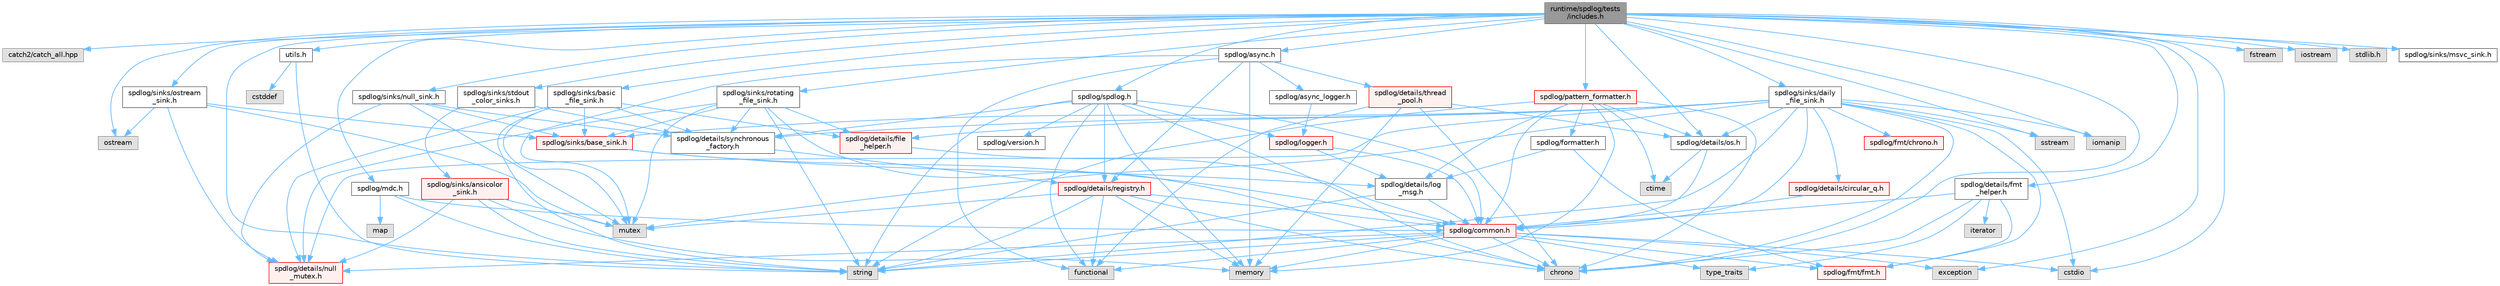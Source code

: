 digraph "runtime/spdlog/tests/includes.h"
{
 // LATEX_PDF_SIZE
  bgcolor="transparent";
  edge [fontname=Helvetica,fontsize=10,labelfontname=Helvetica,labelfontsize=10];
  node [fontname=Helvetica,fontsize=10,shape=box,height=0.2,width=0.4];
  Node1 [id="Node000001",label="runtime/spdlog/tests\l/includes.h",height=0.2,width=0.4,color="gray40", fillcolor="grey60", style="filled", fontcolor="black",tooltip=" "];
  Node1 -> Node2 [id="edge1_Node000001_Node000002",color="steelblue1",style="solid",tooltip=" "];
  Node2 [id="Node000002",label="catch2/catch_all.hpp",height=0.2,width=0.4,color="grey60", fillcolor="#E0E0E0", style="filled",tooltip=" "];
  Node1 -> Node3 [id="edge2_Node000001_Node000003",color="steelblue1",style="solid",tooltip=" "];
  Node3 [id="Node000003",label="utils.h",height=0.2,width=0.4,color="grey40", fillcolor="white", style="filled",URL="$tests_2utils_8h.html",tooltip=" "];
  Node3 -> Node4 [id="edge3_Node000003_Node000004",color="steelblue1",style="solid",tooltip=" "];
  Node4 [id="Node000004",label="cstddef",height=0.2,width=0.4,color="grey60", fillcolor="#E0E0E0", style="filled",tooltip=" "];
  Node3 -> Node5 [id="edge4_Node000003_Node000005",color="steelblue1",style="solid",tooltip=" "];
  Node5 [id="Node000005",label="string",height=0.2,width=0.4,color="grey60", fillcolor="#E0E0E0", style="filled",tooltip=" "];
  Node1 -> Node6 [id="edge5_Node000001_Node000006",color="steelblue1",style="solid",tooltip=" "];
  Node6 [id="Node000006",label="chrono",height=0.2,width=0.4,color="grey60", fillcolor="#E0E0E0", style="filled",tooltip=" "];
  Node1 -> Node7 [id="edge6_Node000001_Node000007",color="steelblue1",style="solid",tooltip=" "];
  Node7 [id="Node000007",label="cstdio",height=0.2,width=0.4,color="grey60", fillcolor="#E0E0E0", style="filled",tooltip=" "];
  Node1 -> Node8 [id="edge7_Node000001_Node000008",color="steelblue1",style="solid",tooltip=" "];
  Node8 [id="Node000008",label="exception",height=0.2,width=0.4,color="grey60", fillcolor="#E0E0E0", style="filled",tooltip=" "];
  Node1 -> Node9 [id="edge8_Node000001_Node000009",color="steelblue1",style="solid",tooltip=" "];
  Node9 [id="Node000009",label="fstream",height=0.2,width=0.4,color="grey60", fillcolor="#E0E0E0", style="filled",tooltip=" "];
  Node1 -> Node10 [id="edge9_Node000001_Node000010",color="steelblue1",style="solid",tooltip=" "];
  Node10 [id="Node000010",label="iostream",height=0.2,width=0.4,color="grey60", fillcolor="#E0E0E0", style="filled",tooltip=" "];
  Node1 -> Node11 [id="edge10_Node000001_Node000011",color="steelblue1",style="solid",tooltip=" "];
  Node11 [id="Node000011",label="ostream",height=0.2,width=0.4,color="grey60", fillcolor="#E0E0E0", style="filled",tooltip=" "];
  Node1 -> Node12 [id="edge11_Node000001_Node000012",color="steelblue1",style="solid",tooltip=" "];
  Node12 [id="Node000012",label="sstream",height=0.2,width=0.4,color="grey60", fillcolor="#E0E0E0", style="filled",tooltip=" "];
  Node1 -> Node5 [id="edge12_Node000001_Node000005",color="steelblue1",style="solid",tooltip=" "];
  Node1 -> Node13 [id="edge13_Node000001_Node000013",color="steelblue1",style="solid",tooltip=" "];
  Node13 [id="Node000013",label="iomanip",height=0.2,width=0.4,color="grey60", fillcolor="#E0E0E0", style="filled",tooltip=" "];
  Node1 -> Node14 [id="edge14_Node000001_Node000014",color="steelblue1",style="solid",tooltip=" "];
  Node14 [id="Node000014",label="stdlib.h",height=0.2,width=0.4,color="grey60", fillcolor="#E0E0E0", style="filled",tooltip=" "];
  Node1 -> Node15 [id="edge15_Node000001_Node000015",color="steelblue1",style="solid",tooltip=" "];
  Node15 [id="Node000015",label="spdlog/spdlog.h",height=0.2,width=0.4,color="grey40", fillcolor="white", style="filled",URL="$spdlog_8h.html",tooltip=" "];
  Node15 -> Node16 [id="edge16_Node000015_Node000016",color="steelblue1",style="solid",tooltip=" "];
  Node16 [id="Node000016",label="spdlog/common.h",height=0.2,width=0.4,color="red", fillcolor="#FFF0F0", style="filled",URL="$common_8h.html",tooltip=" "];
  Node16 -> Node17 [id="edge17_Node000016_Node000017",color="steelblue1",style="solid",tooltip=" "];
  Node17 [id="Node000017",label="spdlog/details/null\l_mutex.h",height=0.2,width=0.4,color="red", fillcolor="#FFF0F0", style="filled",URL="$null__mutex_8h.html",tooltip=" "];
  Node16 -> Node6 [id="edge18_Node000016_Node000006",color="steelblue1",style="solid",tooltip=" "];
  Node16 -> Node7 [id="edge19_Node000016_Node000007",color="steelblue1",style="solid",tooltip=" "];
  Node16 -> Node8 [id="edge20_Node000016_Node000008",color="steelblue1",style="solid",tooltip=" "];
  Node16 -> Node21 [id="edge21_Node000016_Node000021",color="steelblue1",style="solid",tooltip=" "];
  Node21 [id="Node000021",label="functional",height=0.2,width=0.4,color="grey60", fillcolor="#E0E0E0", style="filled",tooltip=" "];
  Node16 -> Node23 [id="edge22_Node000016_Node000023",color="steelblue1",style="solid",tooltip=" "];
  Node23 [id="Node000023",label="memory",height=0.2,width=0.4,color="grey60", fillcolor="#E0E0E0", style="filled",tooltip=" "];
  Node16 -> Node5 [id="edge23_Node000016_Node000005",color="steelblue1",style="solid",tooltip=" "];
  Node16 -> Node24 [id="edge24_Node000016_Node000024",color="steelblue1",style="solid",tooltip=" "];
  Node24 [id="Node000024",label="type_traits",height=0.2,width=0.4,color="grey60", fillcolor="#E0E0E0", style="filled",tooltip=" "];
  Node16 -> Node25 [id="edge25_Node000016_Node000025",color="steelblue1",style="solid",tooltip=" "];
  Node25 [id="Node000025",label="spdlog/fmt/fmt.h",height=0.2,width=0.4,color="red", fillcolor="#FFF0F0", style="filled",URL="$fmt_8h.html",tooltip=" "];
  Node15 -> Node184 [id="edge26_Node000015_Node000184",color="steelblue1",style="solid",tooltip=" "];
  Node184 [id="Node000184",label="spdlog/details/registry.h",height=0.2,width=0.4,color="red", fillcolor="#FFF0F0", style="filled",URL="$registry_8h.html",tooltip=" "];
  Node184 -> Node16 [id="edge27_Node000184_Node000016",color="steelblue1",style="solid",tooltip=" "];
  Node184 -> Node6 [id="edge28_Node000184_Node000006",color="steelblue1",style="solid",tooltip=" "];
  Node184 -> Node21 [id="edge29_Node000184_Node000021",color="steelblue1",style="solid",tooltip=" "];
  Node184 -> Node23 [id="edge30_Node000184_Node000023",color="steelblue1",style="solid",tooltip=" "];
  Node184 -> Node187 [id="edge31_Node000184_Node000187",color="steelblue1",style="solid",tooltip=" "];
  Node187 [id="Node000187",label="mutex",height=0.2,width=0.4,color="grey60", fillcolor="#E0E0E0", style="filled",tooltip=" "];
  Node184 -> Node5 [id="edge32_Node000184_Node000005",color="steelblue1",style="solid",tooltip=" "];
  Node15 -> Node190 [id="edge33_Node000015_Node000190",color="steelblue1",style="solid",tooltip=" "];
  Node190 [id="Node000190",label="spdlog/details/synchronous\l_factory.h",height=0.2,width=0.4,color="grey40", fillcolor="white", style="filled",URL="$synchronous__factory_8h.html",tooltip=" "];
  Node190 -> Node184 [id="edge34_Node000190_Node000184",color="steelblue1",style="solid",tooltip=" "];
  Node15 -> Node191 [id="edge35_Node000015_Node000191",color="steelblue1",style="solid",tooltip=" "];
  Node191 [id="Node000191",label="spdlog/logger.h",height=0.2,width=0.4,color="red", fillcolor="#FFF0F0", style="filled",URL="$logger_8h.html",tooltip=" "];
  Node191 -> Node16 [id="edge36_Node000191_Node000016",color="steelblue1",style="solid",tooltip=" "];
  Node191 -> Node196 [id="edge37_Node000191_Node000196",color="steelblue1",style="solid",tooltip=" "];
  Node196 [id="Node000196",label="spdlog/details/log\l_msg.h",height=0.2,width=0.4,color="grey40", fillcolor="white", style="filled",URL="$log__msg_8h.html",tooltip=" "];
  Node196 -> Node16 [id="edge38_Node000196_Node000016",color="steelblue1",style="solid",tooltip=" "];
  Node196 -> Node5 [id="edge39_Node000196_Node000005",color="steelblue1",style="solid",tooltip=" "];
  Node15 -> Node197 [id="edge40_Node000015_Node000197",color="steelblue1",style="solid",tooltip=" "];
  Node197 [id="Node000197",label="spdlog/version.h",height=0.2,width=0.4,color="grey40", fillcolor="white", style="filled",URL="$spdlog_2include_2spdlog_2version_8h.html",tooltip=" "];
  Node15 -> Node6 [id="edge41_Node000015_Node000006",color="steelblue1",style="solid",tooltip=" "];
  Node15 -> Node21 [id="edge42_Node000015_Node000021",color="steelblue1",style="solid",tooltip=" "];
  Node15 -> Node23 [id="edge43_Node000015_Node000023",color="steelblue1",style="solid",tooltip=" "];
  Node15 -> Node5 [id="edge44_Node000015_Node000005",color="steelblue1",style="solid",tooltip=" "];
  Node1 -> Node198 [id="edge45_Node000001_Node000198",color="steelblue1",style="solid",tooltip=" "];
  Node198 [id="Node000198",label="spdlog/async.h",height=0.2,width=0.4,color="grey40", fillcolor="white", style="filled",URL="$async_8h.html",tooltip=" "];
  Node198 -> Node199 [id="edge46_Node000198_Node000199",color="steelblue1",style="solid",tooltip=" "];
  Node199 [id="Node000199",label="spdlog/async_logger.h",height=0.2,width=0.4,color="grey40", fillcolor="white", style="filled",URL="$async__logger_8h.html",tooltip=" "];
  Node199 -> Node191 [id="edge47_Node000199_Node000191",color="steelblue1",style="solid",tooltip=" "];
  Node198 -> Node184 [id="edge48_Node000198_Node000184",color="steelblue1",style="solid",tooltip=" "];
  Node198 -> Node200 [id="edge49_Node000198_Node000200",color="steelblue1",style="solid",tooltip=" "];
  Node200 [id="Node000200",label="spdlog/details/thread\l_pool.h",height=0.2,width=0.4,color="red", fillcolor="#FFF0F0", style="filled",URL="$thread__pool_8h.html",tooltip=" "];
  Node200 -> Node202 [id="edge50_Node000200_Node000202",color="steelblue1",style="solid",tooltip=" "];
  Node202 [id="Node000202",label="spdlog/details/os.h",height=0.2,width=0.4,color="grey40", fillcolor="white", style="filled",URL="$details_2os_8h.html",tooltip=" "];
  Node202 -> Node203 [id="edge51_Node000202_Node000203",color="steelblue1",style="solid",tooltip=" "];
  Node203 [id="Node000203",label="ctime",height=0.2,width=0.4,color="grey60", fillcolor="#E0E0E0", style="filled",tooltip=" "];
  Node202 -> Node16 [id="edge52_Node000202_Node000016",color="steelblue1",style="solid",tooltip=" "];
  Node200 -> Node6 [id="edge53_Node000200_Node000006",color="steelblue1",style="solid",tooltip=" "];
  Node200 -> Node21 [id="edge54_Node000200_Node000021",color="steelblue1",style="solid",tooltip=" "];
  Node200 -> Node23 [id="edge55_Node000200_Node000023",color="steelblue1",style="solid",tooltip=" "];
  Node198 -> Node21 [id="edge56_Node000198_Node000021",color="steelblue1",style="solid",tooltip=" "];
  Node198 -> Node23 [id="edge57_Node000198_Node000023",color="steelblue1",style="solid",tooltip=" "];
  Node198 -> Node187 [id="edge58_Node000198_Node000187",color="steelblue1",style="solid",tooltip=" "];
  Node1 -> Node204 [id="edge59_Node000001_Node000204",color="steelblue1",style="solid",tooltip=" "];
  Node204 [id="Node000204",label="spdlog/details/fmt\l_helper.h",height=0.2,width=0.4,color="grey40", fillcolor="white", style="filled",URL="$fmt__helper_8h.html",tooltip=" "];
  Node204 -> Node6 [id="edge60_Node000204_Node000006",color="steelblue1",style="solid",tooltip=" "];
  Node204 -> Node183 [id="edge61_Node000204_Node000183",color="steelblue1",style="solid",tooltip=" "];
  Node183 [id="Node000183",label="iterator",height=0.2,width=0.4,color="grey60", fillcolor="#E0E0E0", style="filled",tooltip=" "];
  Node204 -> Node16 [id="edge62_Node000204_Node000016",color="steelblue1",style="solid",tooltip=" "];
  Node204 -> Node25 [id="edge63_Node000204_Node000025",color="steelblue1",style="solid",tooltip=" "];
  Node204 -> Node24 [id="edge64_Node000204_Node000024",color="steelblue1",style="solid",tooltip=" "];
  Node1 -> Node202 [id="edge65_Node000001_Node000202",color="steelblue1",style="solid",tooltip=" "];
  Node1 -> Node205 [id="edge66_Node000001_Node000205",color="steelblue1",style="solid",tooltip=" "];
  Node205 [id="Node000205",label="spdlog/mdc.h",height=0.2,width=0.4,color="grey40", fillcolor="white", style="filled",URL="$mdc_8h.html",tooltip=" "];
  Node205 -> Node206 [id="edge67_Node000205_Node000206",color="steelblue1",style="solid",tooltip=" "];
  Node206 [id="Node000206",label="map",height=0.2,width=0.4,color="grey60", fillcolor="#E0E0E0", style="filled",tooltip=" "];
  Node205 -> Node5 [id="edge68_Node000205_Node000005",color="steelblue1",style="solid",tooltip=" "];
  Node205 -> Node16 [id="edge69_Node000205_Node000016",color="steelblue1",style="solid",tooltip=" "];
  Node1 -> Node207 [id="edge70_Node000001_Node000207",color="steelblue1",style="solid",tooltip=" "];
  Node207 [id="Node000207",label="spdlog/sinks/basic\l_file_sink.h",height=0.2,width=0.4,color="grey40", fillcolor="white", style="filled",URL="$basic__file__sink_8h.html",tooltip=" "];
  Node207 -> Node208 [id="edge71_Node000207_Node000208",color="steelblue1",style="solid",tooltip=" "];
  Node208 [id="Node000208",label="spdlog/details/file\l_helper.h",height=0.2,width=0.4,color="red", fillcolor="#FFF0F0", style="filled",URL="$file__helper_8h.html",tooltip=" "];
  Node208 -> Node16 [id="edge72_Node000208_Node000016",color="steelblue1",style="solid",tooltip=" "];
  Node207 -> Node17 [id="edge73_Node000207_Node000017",color="steelblue1",style="solid",tooltip=" "];
  Node207 -> Node190 [id="edge74_Node000207_Node000190",color="steelblue1",style="solid",tooltip=" "];
  Node207 -> Node210 [id="edge75_Node000207_Node000210",color="steelblue1",style="solid",tooltip=" "];
  Node210 [id="Node000210",label="spdlog/sinks/base_sink.h",height=0.2,width=0.4,color="red", fillcolor="#FFF0F0", style="filled",URL="$base__sink_8h.html",tooltip=" "];
  Node210 -> Node16 [id="edge76_Node000210_Node000016",color="steelblue1",style="solid",tooltip=" "];
  Node210 -> Node196 [id="edge77_Node000210_Node000196",color="steelblue1",style="solid",tooltip=" "];
  Node207 -> Node187 [id="edge78_Node000207_Node000187",color="steelblue1",style="solid",tooltip=" "];
  Node207 -> Node5 [id="edge79_Node000207_Node000005",color="steelblue1",style="solid",tooltip=" "];
  Node1 -> Node213 [id="edge80_Node000001_Node000213",color="steelblue1",style="solid",tooltip=" "];
  Node213 [id="Node000213",label="spdlog/sinks/daily\l_file_sink.h",height=0.2,width=0.4,color="grey40", fillcolor="white", style="filled",URL="$daily__file__sink_8h.html",tooltip=" "];
  Node213 -> Node16 [id="edge81_Node000213_Node000016",color="steelblue1",style="solid",tooltip=" "];
  Node213 -> Node193 [id="edge82_Node000213_Node000193",color="steelblue1",style="solid",tooltip=" "];
  Node193 [id="Node000193",label="spdlog/details/circular_q.h",height=0.2,width=0.4,color="red", fillcolor="#FFF0F0", style="filled",URL="$circular__q_8h.html",tooltip=" "];
  Node193 -> Node16 [id="edge83_Node000193_Node000016",color="steelblue1",style="solid",tooltip=" "];
  Node213 -> Node208 [id="edge84_Node000213_Node000208",color="steelblue1",style="solid",tooltip=" "];
  Node213 -> Node17 [id="edge85_Node000213_Node000017",color="steelblue1",style="solid",tooltip=" "];
  Node213 -> Node202 [id="edge86_Node000213_Node000202",color="steelblue1",style="solid",tooltip=" "];
  Node213 -> Node190 [id="edge87_Node000213_Node000190",color="steelblue1",style="solid",tooltip=" "];
  Node213 -> Node214 [id="edge88_Node000213_Node000214",color="steelblue1",style="solid",tooltip=" "];
  Node214 [id="Node000214",label="spdlog/fmt/chrono.h",height=0.2,width=0.4,color="red", fillcolor="#FFF0F0", style="filled",URL="$spdlog_2include_2spdlog_2fmt_2chrono_8h.html",tooltip=" "];
  Node213 -> Node25 [id="edge89_Node000213_Node000025",color="steelblue1",style="solid",tooltip=" "];
  Node213 -> Node210 [id="edge90_Node000213_Node000210",color="steelblue1",style="solid",tooltip=" "];
  Node213 -> Node6 [id="edge91_Node000213_Node000006",color="steelblue1",style="solid",tooltip=" "];
  Node213 -> Node7 [id="edge92_Node000213_Node000007",color="steelblue1",style="solid",tooltip=" "];
  Node213 -> Node13 [id="edge93_Node000213_Node000013",color="steelblue1",style="solid",tooltip=" "];
  Node213 -> Node187 [id="edge94_Node000213_Node000187",color="steelblue1",style="solid",tooltip=" "];
  Node213 -> Node12 [id="edge95_Node000213_Node000012",color="steelblue1",style="solid",tooltip=" "];
  Node213 -> Node5 [id="edge96_Node000213_Node000005",color="steelblue1",style="solid",tooltip=" "];
  Node1 -> Node216 [id="edge97_Node000001_Node000216",color="steelblue1",style="solid",tooltip=" "];
  Node216 [id="Node000216",label="spdlog/sinks/null_sink.h",height=0.2,width=0.4,color="grey40", fillcolor="white", style="filled",URL="$null__sink_8h.html",tooltip=" "];
  Node216 -> Node17 [id="edge98_Node000216_Node000017",color="steelblue1",style="solid",tooltip=" "];
  Node216 -> Node190 [id="edge99_Node000216_Node000190",color="steelblue1",style="solid",tooltip=" "];
  Node216 -> Node210 [id="edge100_Node000216_Node000210",color="steelblue1",style="solid",tooltip=" "];
  Node216 -> Node187 [id="edge101_Node000216_Node000187",color="steelblue1",style="solid",tooltip=" "];
  Node1 -> Node217 [id="edge102_Node000001_Node000217",color="steelblue1",style="solid",tooltip=" "];
  Node217 [id="Node000217",label="spdlog/sinks/ostream\l_sink.h",height=0.2,width=0.4,color="grey40", fillcolor="white", style="filled",URL="$ostream__sink_8h.html",tooltip=" "];
  Node217 -> Node17 [id="edge103_Node000217_Node000017",color="steelblue1",style="solid",tooltip=" "];
  Node217 -> Node210 [id="edge104_Node000217_Node000210",color="steelblue1",style="solid",tooltip=" "];
  Node217 -> Node187 [id="edge105_Node000217_Node000187",color="steelblue1",style="solid",tooltip=" "];
  Node217 -> Node11 [id="edge106_Node000217_Node000011",color="steelblue1",style="solid",tooltip=" "];
  Node1 -> Node218 [id="edge107_Node000001_Node000218",color="steelblue1",style="solid",tooltip=" "];
  Node218 [id="Node000218",label="spdlog/sinks/rotating\l_file_sink.h",height=0.2,width=0.4,color="grey40", fillcolor="white", style="filled",URL="$rotating__file__sink_8h.html",tooltip=" "];
  Node218 -> Node208 [id="edge108_Node000218_Node000208",color="steelblue1",style="solid",tooltip=" "];
  Node218 -> Node17 [id="edge109_Node000218_Node000017",color="steelblue1",style="solid",tooltip=" "];
  Node218 -> Node190 [id="edge110_Node000218_Node000190",color="steelblue1",style="solid",tooltip=" "];
  Node218 -> Node210 [id="edge111_Node000218_Node000210",color="steelblue1",style="solid",tooltip=" "];
  Node218 -> Node6 [id="edge112_Node000218_Node000006",color="steelblue1",style="solid",tooltip=" "];
  Node218 -> Node187 [id="edge113_Node000218_Node000187",color="steelblue1",style="solid",tooltip=" "];
  Node218 -> Node5 [id="edge114_Node000218_Node000005",color="steelblue1",style="solid",tooltip=" "];
  Node1 -> Node219 [id="edge115_Node000001_Node000219",color="steelblue1",style="solid",tooltip=" "];
  Node219 [id="Node000219",label="spdlog/sinks/stdout\l_color_sinks.h",height=0.2,width=0.4,color="grey40", fillcolor="white", style="filled",URL="$stdout__color__sinks_8h.html",tooltip=" "];
  Node219 -> Node220 [id="edge116_Node000219_Node000220",color="steelblue1",style="solid",tooltip=" "];
  Node220 [id="Node000220",label="spdlog/sinks/ansicolor\l_sink.h",height=0.2,width=0.4,color="red", fillcolor="#FFF0F0", style="filled",URL="$ansicolor__sink_8h.html",tooltip=" "];
  Node220 -> Node23 [id="edge117_Node000220_Node000023",color="steelblue1",style="solid",tooltip=" "];
  Node220 -> Node187 [id="edge118_Node000220_Node000187",color="steelblue1",style="solid",tooltip=" "];
  Node220 -> Node17 [id="edge119_Node000220_Node000017",color="steelblue1",style="solid",tooltip=" "];
  Node220 -> Node5 [id="edge120_Node000220_Node000005",color="steelblue1",style="solid",tooltip=" "];
  Node219 -> Node190 [id="edge121_Node000219_Node000190",color="steelblue1",style="solid",tooltip=" "];
  Node1 -> Node222 [id="edge122_Node000001_Node000222",color="steelblue1",style="solid",tooltip=" "];
  Node222 [id="Node000222",label="spdlog/sinks/msvc_sink.h",height=0.2,width=0.4,color="grey40", fillcolor="white", style="filled",URL="$msvc__sink_8h.html",tooltip=" "];
  Node1 -> Node223 [id="edge123_Node000001_Node000223",color="steelblue1",style="solid",tooltip=" "];
  Node223 [id="Node000223",label="spdlog/pattern_formatter.h",height=0.2,width=0.4,color="red", fillcolor="#FFF0F0", style="filled",URL="$pattern__formatter_8h.html",tooltip=" "];
  Node223 -> Node16 [id="edge124_Node000223_Node000016",color="steelblue1",style="solid",tooltip=" "];
  Node223 -> Node196 [id="edge125_Node000223_Node000196",color="steelblue1",style="solid",tooltip=" "];
  Node223 -> Node202 [id="edge126_Node000223_Node000202",color="steelblue1",style="solid",tooltip=" "];
  Node223 -> Node212 [id="edge127_Node000223_Node000212",color="steelblue1",style="solid",tooltip=" "];
  Node212 [id="Node000212",label="spdlog/formatter.h",height=0.2,width=0.4,color="grey40", fillcolor="white", style="filled",URL="$formatter_8h.html",tooltip=" "];
  Node212 -> Node196 [id="edge128_Node000212_Node000196",color="steelblue1",style="solid",tooltip=" "];
  Node212 -> Node25 [id="edge129_Node000212_Node000025",color="steelblue1",style="solid",tooltip=" "];
  Node223 -> Node6 [id="edge130_Node000223_Node000006",color="steelblue1",style="solid",tooltip=" "];
  Node223 -> Node203 [id="edge131_Node000223_Node000203",color="steelblue1",style="solid",tooltip=" "];
  Node223 -> Node23 [id="edge132_Node000223_Node000023",color="steelblue1",style="solid",tooltip=" "];
  Node223 -> Node5 [id="edge133_Node000223_Node000005",color="steelblue1",style="solid",tooltip=" "];
}
